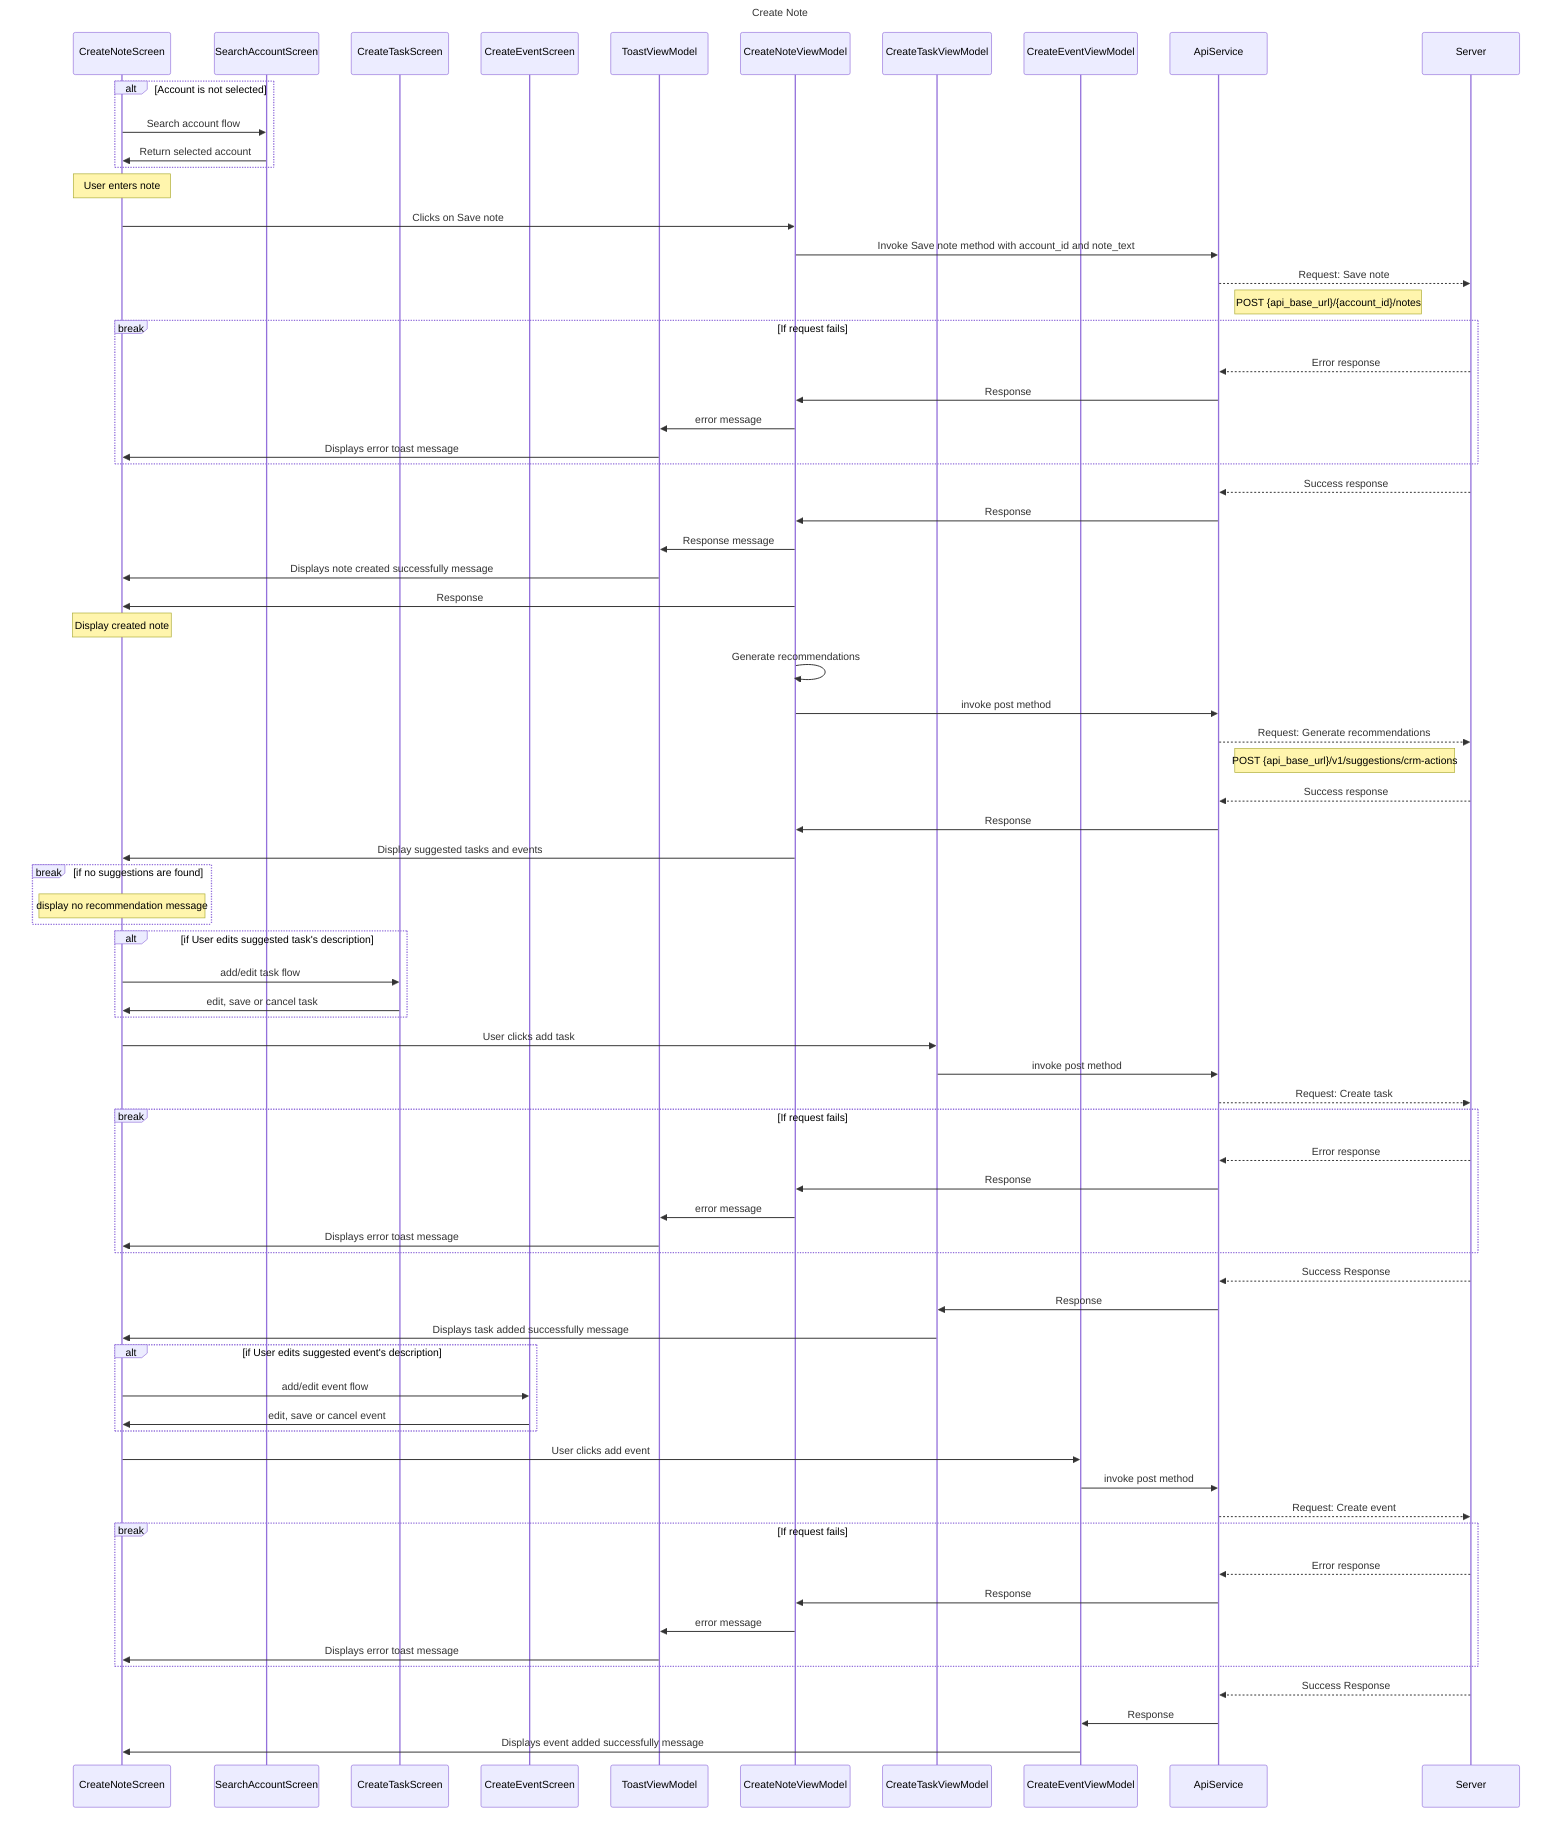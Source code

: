 sequenceDiagram
    title Create Note

    participant CNS as CreateNoteScreen
    participant SAS as SearchAccountScreen
    participant CTS as CreateTaskScreen
    participant CES as CreateEventScreen
    participant TVM as ToastViewModel
    participant CNVM as CreateNoteViewModel
    participant CTVM as CreateTaskViewModel
    participant CEVM as CreateEventViewModel
    participant AS as ApiService
    participant S as Server

    alt  Account is not selected
        CNS->>SAS: Search account flow
        SAS->>CNS: Return selected account
    end

    note over CNS: User enters note

    CNS->>CNVM : Clicks on Save note
    CNVM->>AS: Invoke Save note method with account_id and note_text
    AS-->>S : Request: Save note
    note right of AS: POST {api_base_url}/{account_id}/notes

    break If request fails
        S-->>AS: Error response
        AS->>CNVM: Response
        CNVM->>TVM: error message
        TVM->>CNS: Displays error toast message
    end
    
    S-->>AS: Success response
    AS->>CNVM: Response
    CNVM->>TVM: Response message
    TVM->>CNS: Displays note created successfully message
    CNVM->>CNS: Response
    note over CNS: Display created note
    CNVM->>CNVM: Generate recommendations
    CNVM->>AS: invoke post method
    AS-->>S: Request: Generate recommendations
    note right of AS: POST {api_base_url}/v1/suggestions/crm-actions
    S-->>AS: Success response
    AS->>CNVM: Response
    CNVM->>CNS: Display suggested tasks and events

    break if no suggestions are found
    note over CNS: display no recommendation message
    end

    alt if User edits suggested task's description
    CNS->>CTS: add/edit task flow
    CTS->>CNS: edit, save or cancel task
    end

    CNS->>CTVM: User clicks add task
    CTVM->>AS: invoke post method
    AS-->>S: Request: Create task

    break If request fails
        S-->>AS: Error response
        AS->>CNVM: Response
        CNVM->>TVM: error message
        TVM->>CNS: Displays error toast message
    end

    S-->>AS: Success Response
    AS->>CTVM: Response
    CTVM->>CNS: Displays task added successfully message

    alt if User edits suggested event's description
    CNS->>CES: add/edit event flow
    CES->>CNS: edit, save or cancel event
    end
    
    CNS->>CEVM: User clicks add event
    CEVM->>AS: invoke post method
    AS-->>S: Request: Create event

    break If request fails
        S-->>AS: Error response
        AS->>CNVM: Response
        CNVM->>TVM: error message
        TVM->>CNS: Displays error toast message
    end

    S-->>AS: Success Response
    AS->>CEVM: Response
    CEVM->>CNS: Displays event added successfully message